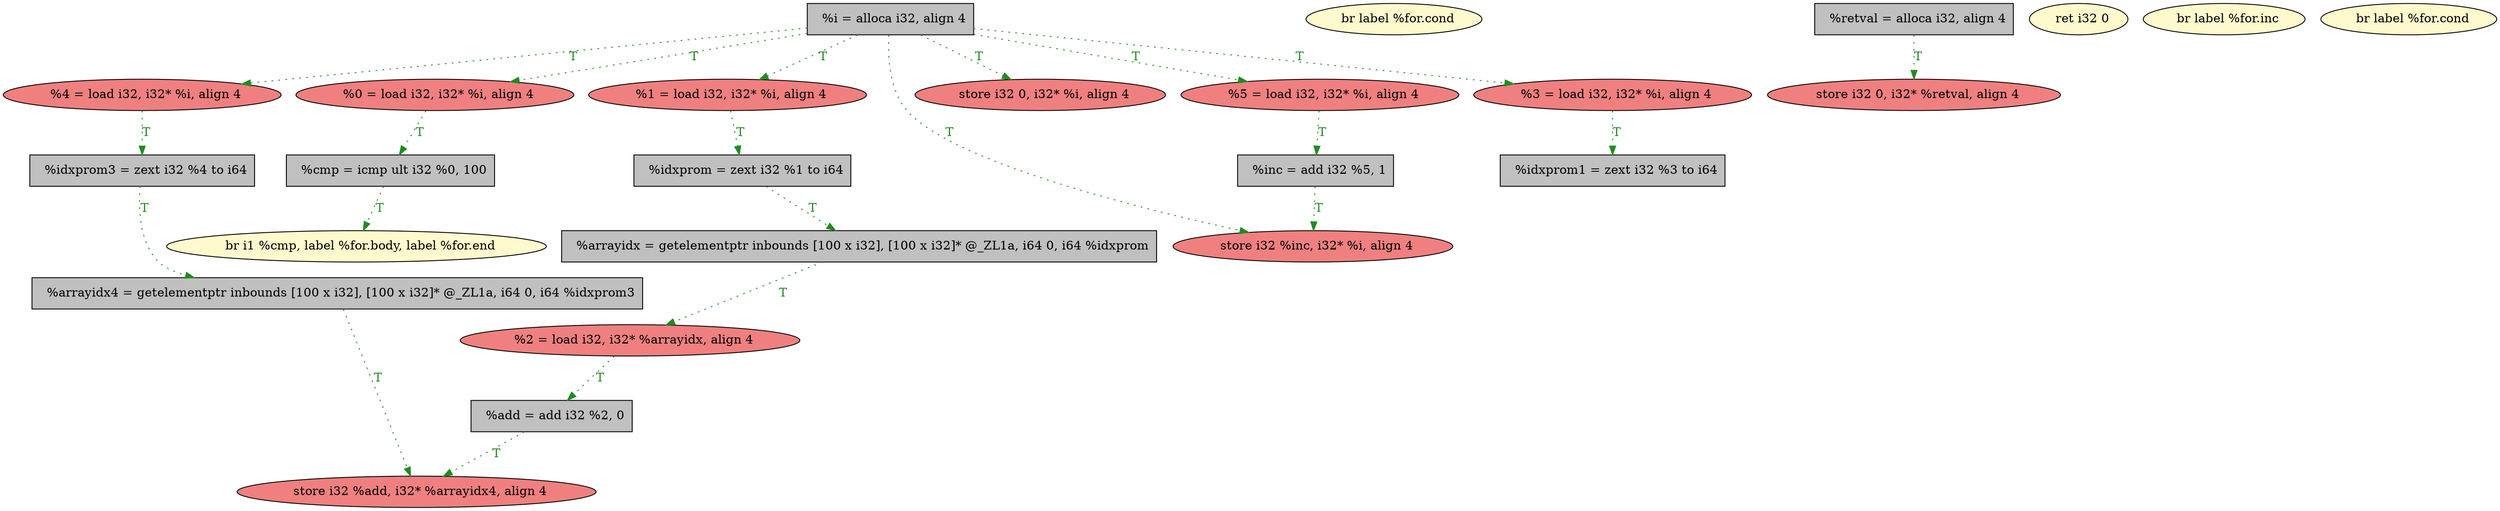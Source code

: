 
digraph G {


node22 [fillcolor=grey,label="  %add = add i32 %2, 0",shape=rectangle,style=filled ]
node21 [fillcolor=lemonchiffon,label="  br i1 %cmp, label %for.body, label %for.end",shape=ellipse,style=filled ]
node20 [fillcolor=lemonchiffon,label="  br label %for.cond",shape=ellipse,style=filled ]
node19 [fillcolor=lightcoral,label="  %2 = load i32, i32* %arrayidx, align 4",shape=ellipse,style=filled ]
node18 [fillcolor=grey,label="  %arrayidx = getelementptr inbounds [100 x i32], [100 x i32]* @_ZL1a, i64 0, i64 %idxprom",shape=rectangle,style=filled ]
node17 [fillcolor=grey,label="  %i = alloca i32, align 4",shape=rectangle,style=filled ]
node16 [fillcolor=grey,label="  %idxprom = zext i32 %1 to i64",shape=rectangle,style=filled ]
node4 [fillcolor=grey,label="  %arrayidx4 = getelementptr inbounds [100 x i32], [100 x i32]* @_ZL1a, i64 0, i64 %idxprom3",shape=rectangle,style=filled ]
node8 [fillcolor=lightcoral,label="  store i32 0, i32* %retval, align 4",shape=ellipse,style=filled ]
node15 [fillcolor=grey,label="  %idxprom1 = zext i32 %3 to i64",shape=rectangle,style=filled ]
node0 [fillcolor=lemonchiffon,label="  ret i32 0",shape=ellipse,style=filled ]
node24 [fillcolor=lightcoral,label="  %4 = load i32, i32* %i, align 4",shape=ellipse,style=filled ]
node11 [fillcolor=grey,label="  %cmp = icmp ult i32 %0, 100",shape=rectangle,style=filled ]
node3 [fillcolor=lightcoral,label="  store i32 %add, i32* %arrayidx4, align 4",shape=ellipse,style=filled ]
node2 [fillcolor=grey,label="  %inc = add i32 %5, 1",shape=rectangle,style=filled ]
node12 [fillcolor=lightcoral,label="  %0 = load i32, i32* %i, align 4",shape=ellipse,style=filled ]
node13 [fillcolor=lightcoral,label="  %1 = load i32, i32* %i, align 4",shape=ellipse,style=filled ]
node1 [fillcolor=lightcoral,label="  store i32 %inc, i32* %i, align 4",shape=ellipse,style=filled ]
node6 [fillcolor=lightcoral,label="  store i32 0, i32* %i, align 4",shape=ellipse,style=filled ]
node14 [fillcolor=lightcoral,label="  %5 = load i32, i32* %i, align 4",shape=ellipse,style=filled ]
node7 [fillcolor=lemonchiffon,label="  br label %for.inc",shape=ellipse,style=filled ]
node23 [fillcolor=lemonchiffon,label="  br label %for.cond",shape=ellipse,style=filled ]
node9 [fillcolor=grey,label="  %retval = alloca i32, align 4",shape=rectangle,style=filled ]
node5 [fillcolor=grey,label="  %idxprom3 = zext i32 %4 to i64",shape=rectangle,style=filled ]
node10 [fillcolor=lightcoral,label="  %3 = load i32, i32* %i, align 4",shape=ellipse,style=filled ]

node22->node3 [style=dotted,color=forestgreen,label="T",fontcolor=forestgreen ]
node19->node22 [style=dotted,color=forestgreen,label="T",fontcolor=forestgreen ]
node16->node18 [style=dotted,color=forestgreen,label="T",fontcolor=forestgreen ]
node11->node21 [style=dotted,color=forestgreen,label="T",fontcolor=forestgreen ]
node5->node4 [style=dotted,color=forestgreen,label="T",fontcolor=forestgreen ]
node18->node19 [style=dotted,color=forestgreen,label="T",fontcolor=forestgreen ]
node4->node3 [style=dotted,color=forestgreen,label="T",fontcolor=forestgreen ]
node2->node1 [style=dotted,color=forestgreen,label="T",fontcolor=forestgreen ]
node17->node12 [style=dotted,color=forestgreen,label="T",fontcolor=forestgreen ]
node14->node2 [style=dotted,color=forestgreen,label="T",fontcolor=forestgreen ]
node10->node15 [style=dotted,color=forestgreen,label="T",fontcolor=forestgreen ]
node17->node24 [style=dotted,color=forestgreen,label="T",fontcolor=forestgreen ]
node13->node16 [style=dotted,color=forestgreen,label="T",fontcolor=forestgreen ]
node17->node13 [style=dotted,color=forestgreen,label="T",fontcolor=forestgreen ]
node17->node10 [style=dotted,color=forestgreen,label="T",fontcolor=forestgreen ]
node9->node8 [style=dotted,color=forestgreen,label="T",fontcolor=forestgreen ]
node24->node5 [style=dotted,color=forestgreen,label="T",fontcolor=forestgreen ]
node17->node14 [style=dotted,color=forestgreen,label="T",fontcolor=forestgreen ]
node17->node1 [style=dotted,color=forestgreen,label="T",fontcolor=forestgreen ]
node12->node11 [style=dotted,color=forestgreen,label="T",fontcolor=forestgreen ]
node17->node6 [style=dotted,color=forestgreen,label="T",fontcolor=forestgreen ]


}
